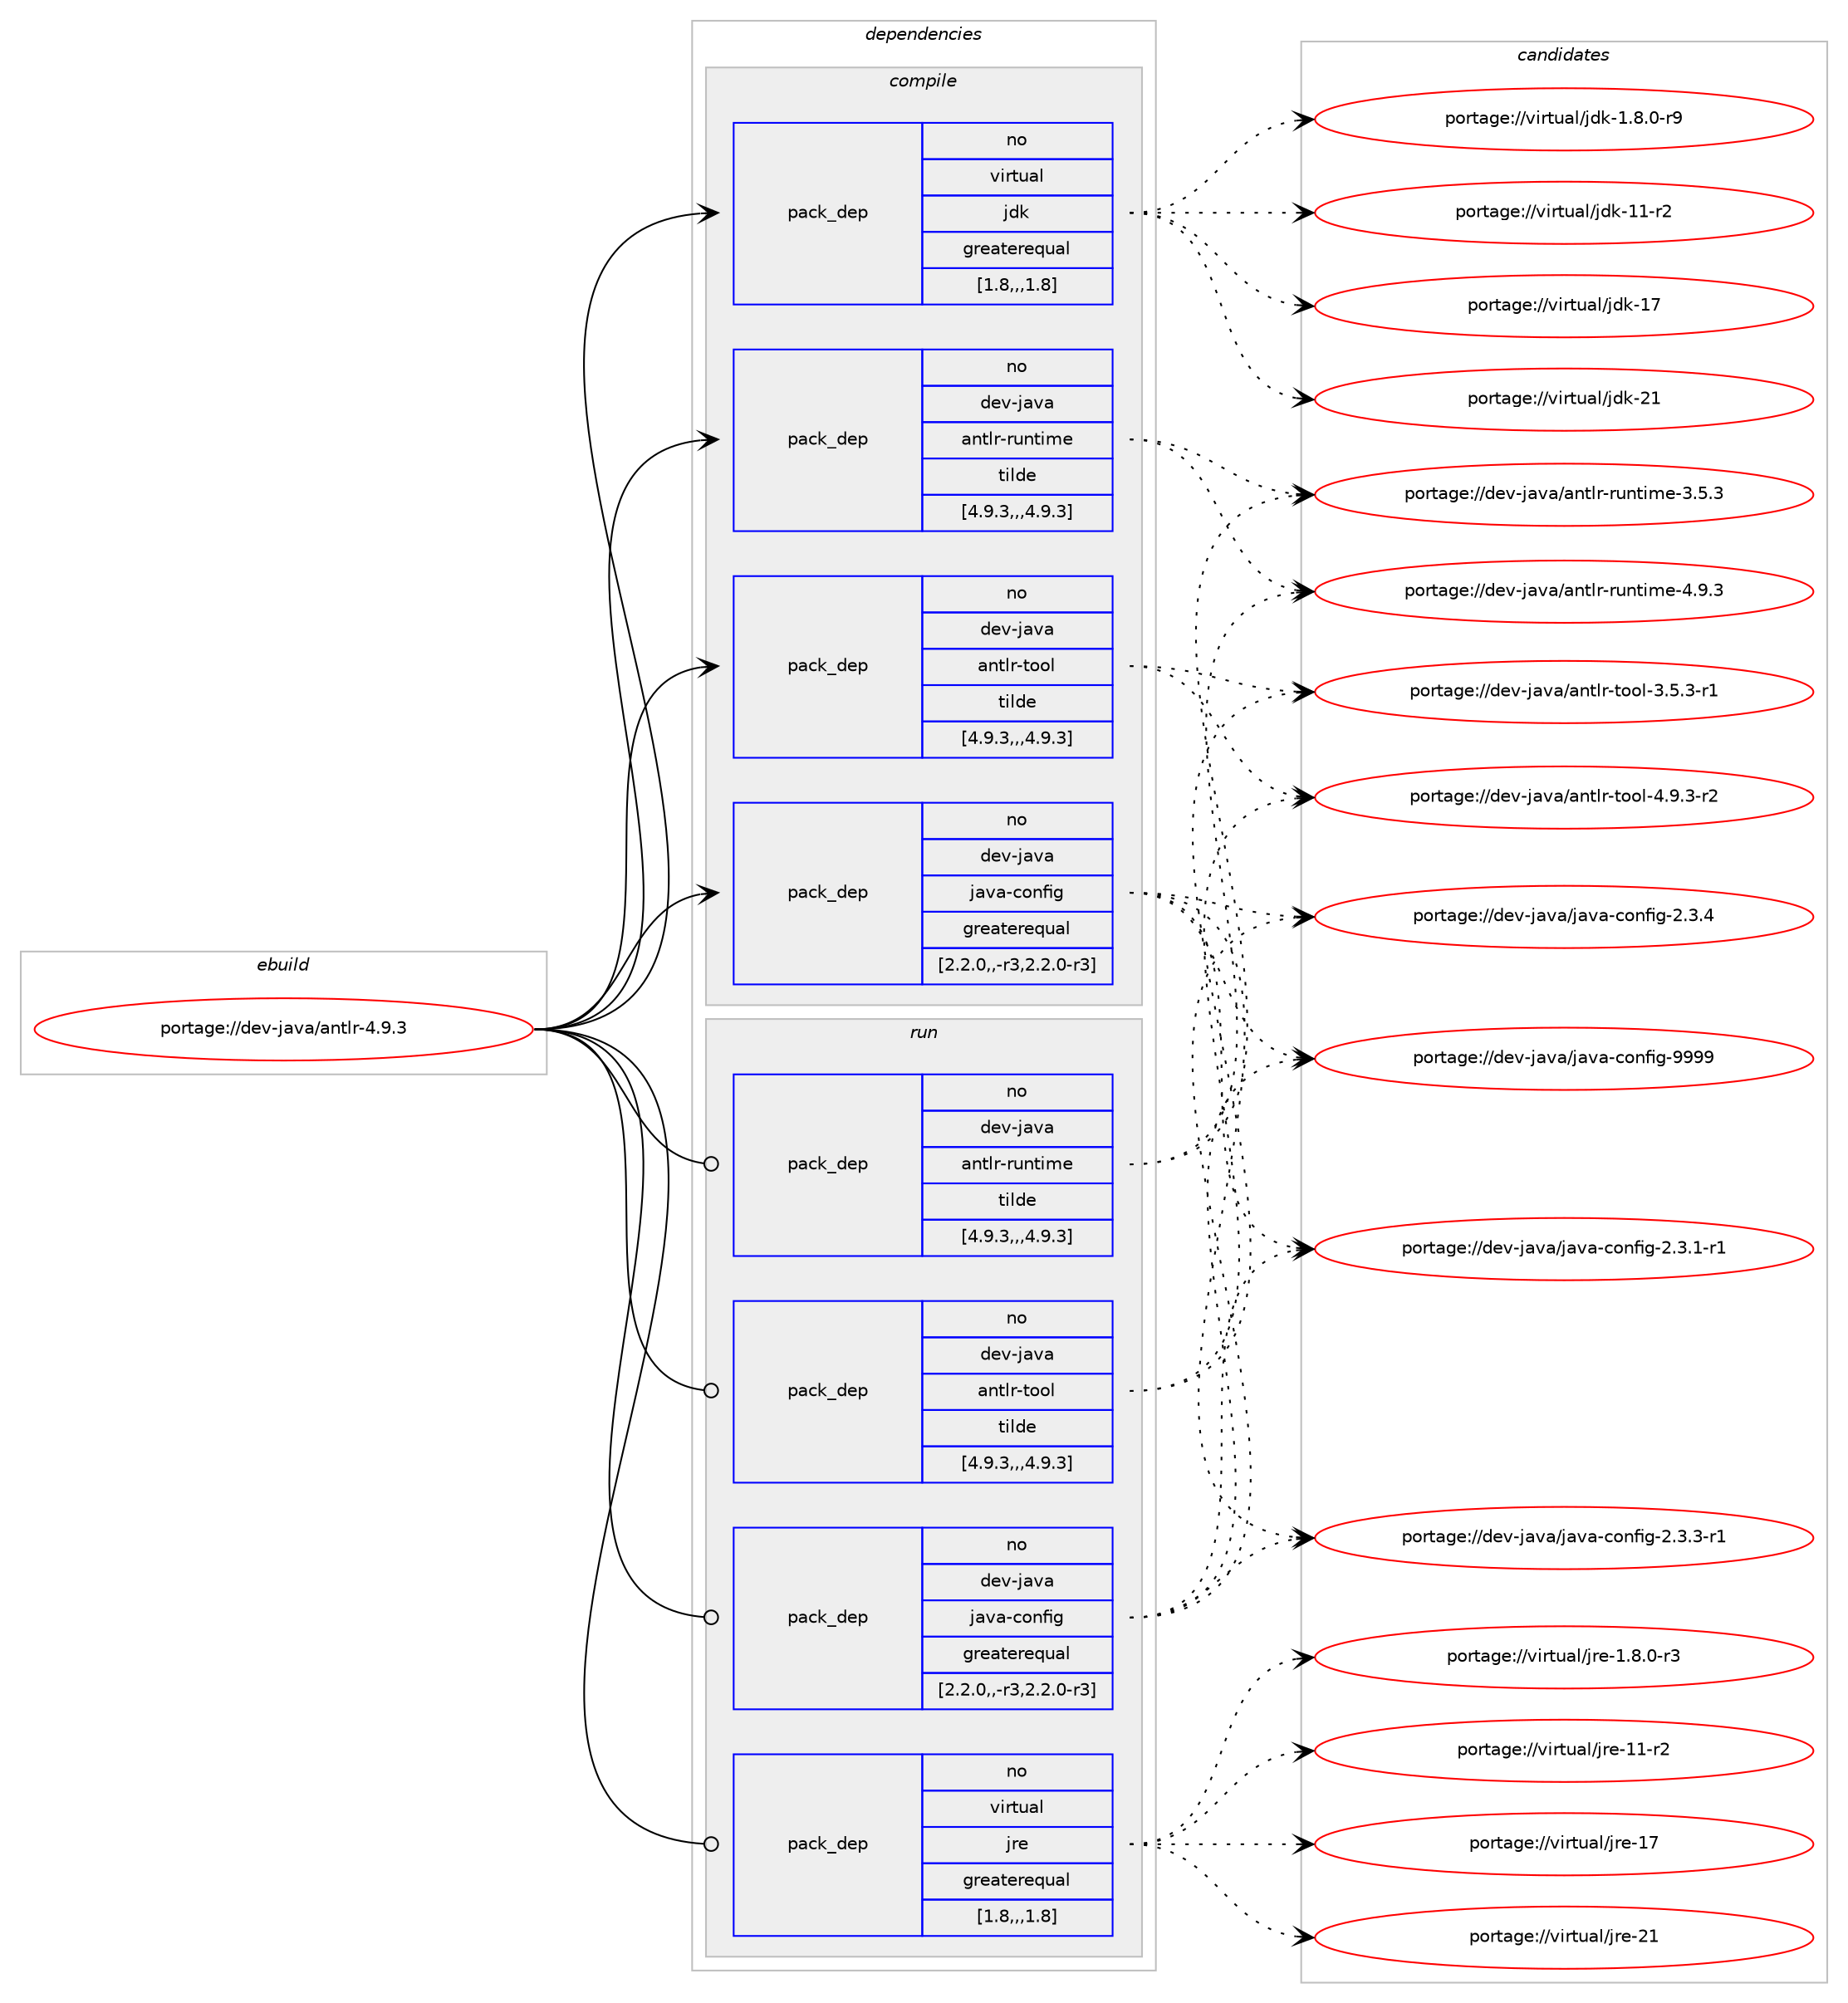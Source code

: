 digraph prolog {

# *************
# Graph options
# *************

newrank=true;
concentrate=true;
compound=true;
graph [rankdir=LR,fontname=Helvetica,fontsize=10,ranksep=1.5];#, ranksep=2.5, nodesep=0.2];
edge  [arrowhead=vee];
node  [fontname=Helvetica,fontsize=10];

# **********
# The ebuild
# **********

subgraph cluster_leftcol {
color=gray;
rank=same;
label=<<i>ebuild</i>>;
id [label="portage://dev-java/antlr-4.9.3", color=red, width=4, href="../dev-java/antlr-4.9.3.svg"];
}

# ****************
# The dependencies
# ****************

subgraph cluster_midcol {
color=gray;
label=<<i>dependencies</i>>;
subgraph cluster_compile {
fillcolor="#eeeeee";
style=filled;
label=<<i>compile</i>>;
subgraph pack68492 {
dependency90354 [label=<<TABLE BORDER="0" CELLBORDER="1" CELLSPACING="0" CELLPADDING="4" WIDTH="220"><TR><TD ROWSPAN="6" CELLPADDING="30">pack_dep</TD></TR><TR><TD WIDTH="110">no</TD></TR><TR><TD>dev-java</TD></TR><TR><TD>antlr-runtime</TD></TR><TR><TD>tilde</TD></TR><TR><TD>[4.9.3,,,4.9.3]</TD></TR></TABLE>>, shape=none, color=blue];
}
id:e -> dependency90354:w [weight=20,style="solid",arrowhead="vee"];
subgraph pack68493 {
dependency90355 [label=<<TABLE BORDER="0" CELLBORDER="1" CELLSPACING="0" CELLPADDING="4" WIDTH="220"><TR><TD ROWSPAN="6" CELLPADDING="30">pack_dep</TD></TR><TR><TD WIDTH="110">no</TD></TR><TR><TD>dev-java</TD></TR><TR><TD>antlr-tool</TD></TR><TR><TD>tilde</TD></TR><TR><TD>[4.9.3,,,4.9.3]</TD></TR></TABLE>>, shape=none, color=blue];
}
id:e -> dependency90355:w [weight=20,style="solid",arrowhead="vee"];
subgraph pack68494 {
dependency90356 [label=<<TABLE BORDER="0" CELLBORDER="1" CELLSPACING="0" CELLPADDING="4" WIDTH="220"><TR><TD ROWSPAN="6" CELLPADDING="30">pack_dep</TD></TR><TR><TD WIDTH="110">no</TD></TR><TR><TD>dev-java</TD></TR><TR><TD>java-config</TD></TR><TR><TD>greaterequal</TD></TR><TR><TD>[2.2.0,,-r3,2.2.0-r3]</TD></TR></TABLE>>, shape=none, color=blue];
}
id:e -> dependency90356:w [weight=20,style="solid",arrowhead="vee"];
subgraph pack68495 {
dependency90357 [label=<<TABLE BORDER="0" CELLBORDER="1" CELLSPACING="0" CELLPADDING="4" WIDTH="220"><TR><TD ROWSPAN="6" CELLPADDING="30">pack_dep</TD></TR><TR><TD WIDTH="110">no</TD></TR><TR><TD>virtual</TD></TR><TR><TD>jdk</TD></TR><TR><TD>greaterequal</TD></TR><TR><TD>[1.8,,,1.8]</TD></TR></TABLE>>, shape=none, color=blue];
}
id:e -> dependency90357:w [weight=20,style="solid",arrowhead="vee"];
}
subgraph cluster_compileandrun {
fillcolor="#eeeeee";
style=filled;
label=<<i>compile and run</i>>;
}
subgraph cluster_run {
fillcolor="#eeeeee";
style=filled;
label=<<i>run</i>>;
subgraph pack68496 {
dependency90358 [label=<<TABLE BORDER="0" CELLBORDER="1" CELLSPACING="0" CELLPADDING="4" WIDTH="220"><TR><TD ROWSPAN="6" CELLPADDING="30">pack_dep</TD></TR><TR><TD WIDTH="110">no</TD></TR><TR><TD>dev-java</TD></TR><TR><TD>antlr-runtime</TD></TR><TR><TD>tilde</TD></TR><TR><TD>[4.9.3,,,4.9.3]</TD></TR></TABLE>>, shape=none, color=blue];
}
id:e -> dependency90358:w [weight=20,style="solid",arrowhead="odot"];
subgraph pack68497 {
dependency90359 [label=<<TABLE BORDER="0" CELLBORDER="1" CELLSPACING="0" CELLPADDING="4" WIDTH="220"><TR><TD ROWSPAN="6" CELLPADDING="30">pack_dep</TD></TR><TR><TD WIDTH="110">no</TD></TR><TR><TD>dev-java</TD></TR><TR><TD>antlr-tool</TD></TR><TR><TD>tilde</TD></TR><TR><TD>[4.9.3,,,4.9.3]</TD></TR></TABLE>>, shape=none, color=blue];
}
id:e -> dependency90359:w [weight=20,style="solid",arrowhead="odot"];
subgraph pack68498 {
dependency90360 [label=<<TABLE BORDER="0" CELLBORDER="1" CELLSPACING="0" CELLPADDING="4" WIDTH="220"><TR><TD ROWSPAN="6" CELLPADDING="30">pack_dep</TD></TR><TR><TD WIDTH="110">no</TD></TR><TR><TD>dev-java</TD></TR><TR><TD>java-config</TD></TR><TR><TD>greaterequal</TD></TR><TR><TD>[2.2.0,,-r3,2.2.0-r3]</TD></TR></TABLE>>, shape=none, color=blue];
}
id:e -> dependency90360:w [weight=20,style="solid",arrowhead="odot"];
subgraph pack68499 {
dependency90361 [label=<<TABLE BORDER="0" CELLBORDER="1" CELLSPACING="0" CELLPADDING="4" WIDTH="220"><TR><TD ROWSPAN="6" CELLPADDING="30">pack_dep</TD></TR><TR><TD WIDTH="110">no</TD></TR><TR><TD>virtual</TD></TR><TR><TD>jre</TD></TR><TR><TD>greaterequal</TD></TR><TR><TD>[1.8,,,1.8]</TD></TR></TABLE>>, shape=none, color=blue];
}
id:e -> dependency90361:w [weight=20,style="solid",arrowhead="odot"];
}
}

# **************
# The candidates
# **************

subgraph cluster_choices {
rank=same;
color=gray;
label=<<i>candidates</i>>;

subgraph choice68492 {
color=black;
nodesep=1;
choice100101118451069711897479711011610811445114117110116105109101455146534651 [label="portage://dev-java/antlr-runtime-3.5.3", color=red, width=4,href="../dev-java/antlr-runtime-3.5.3.svg"];
choice100101118451069711897479711011610811445114117110116105109101455246574651 [label="portage://dev-java/antlr-runtime-4.9.3", color=red, width=4,href="../dev-java/antlr-runtime-4.9.3.svg"];
dependency90354:e -> choice100101118451069711897479711011610811445114117110116105109101455146534651:w [style=dotted,weight="100"];
dependency90354:e -> choice100101118451069711897479711011610811445114117110116105109101455246574651:w [style=dotted,weight="100"];
}
subgraph choice68493 {
color=black;
nodesep=1;
choice1001011184510697118974797110116108114451161111111084551465346514511449 [label="portage://dev-java/antlr-tool-3.5.3-r1", color=red, width=4,href="../dev-java/antlr-tool-3.5.3-r1.svg"];
choice1001011184510697118974797110116108114451161111111084552465746514511450 [label="portage://dev-java/antlr-tool-4.9.3-r2", color=red, width=4,href="../dev-java/antlr-tool-4.9.3-r2.svg"];
dependency90355:e -> choice1001011184510697118974797110116108114451161111111084551465346514511449:w [style=dotted,weight="100"];
dependency90355:e -> choice1001011184510697118974797110116108114451161111111084552465746514511450:w [style=dotted,weight="100"];
}
subgraph choice68494 {
color=black;
nodesep=1;
choice10010111845106971189747106971189745991111101021051034550465146494511449 [label="portage://dev-java/java-config-2.3.1-r1", color=red, width=4,href="../dev-java/java-config-2.3.1-r1.svg"];
choice10010111845106971189747106971189745991111101021051034550465146514511449 [label="portage://dev-java/java-config-2.3.3-r1", color=red, width=4,href="../dev-java/java-config-2.3.3-r1.svg"];
choice1001011184510697118974710697118974599111110102105103455046514652 [label="portage://dev-java/java-config-2.3.4", color=red, width=4,href="../dev-java/java-config-2.3.4.svg"];
choice10010111845106971189747106971189745991111101021051034557575757 [label="portage://dev-java/java-config-9999", color=red, width=4,href="../dev-java/java-config-9999.svg"];
dependency90356:e -> choice10010111845106971189747106971189745991111101021051034550465146494511449:w [style=dotted,weight="100"];
dependency90356:e -> choice10010111845106971189747106971189745991111101021051034550465146514511449:w [style=dotted,weight="100"];
dependency90356:e -> choice1001011184510697118974710697118974599111110102105103455046514652:w [style=dotted,weight="100"];
dependency90356:e -> choice10010111845106971189747106971189745991111101021051034557575757:w [style=dotted,weight="100"];
}
subgraph choice68495 {
color=black;
nodesep=1;
choice11810511411611797108471061001074549465646484511457 [label="portage://virtual/jdk-1.8.0-r9", color=red, width=4,href="../virtual/jdk-1.8.0-r9.svg"];
choice11810511411611797108471061001074549494511450 [label="portage://virtual/jdk-11-r2", color=red, width=4,href="../virtual/jdk-11-r2.svg"];
choice1181051141161179710847106100107454955 [label="portage://virtual/jdk-17", color=red, width=4,href="../virtual/jdk-17.svg"];
choice1181051141161179710847106100107455049 [label="portage://virtual/jdk-21", color=red, width=4,href="../virtual/jdk-21.svg"];
dependency90357:e -> choice11810511411611797108471061001074549465646484511457:w [style=dotted,weight="100"];
dependency90357:e -> choice11810511411611797108471061001074549494511450:w [style=dotted,weight="100"];
dependency90357:e -> choice1181051141161179710847106100107454955:w [style=dotted,weight="100"];
dependency90357:e -> choice1181051141161179710847106100107455049:w [style=dotted,weight="100"];
}
subgraph choice68496 {
color=black;
nodesep=1;
choice100101118451069711897479711011610811445114117110116105109101455146534651 [label="portage://dev-java/antlr-runtime-3.5.3", color=red, width=4,href="../dev-java/antlr-runtime-3.5.3.svg"];
choice100101118451069711897479711011610811445114117110116105109101455246574651 [label="portage://dev-java/antlr-runtime-4.9.3", color=red, width=4,href="../dev-java/antlr-runtime-4.9.3.svg"];
dependency90358:e -> choice100101118451069711897479711011610811445114117110116105109101455146534651:w [style=dotted,weight="100"];
dependency90358:e -> choice100101118451069711897479711011610811445114117110116105109101455246574651:w [style=dotted,weight="100"];
}
subgraph choice68497 {
color=black;
nodesep=1;
choice1001011184510697118974797110116108114451161111111084551465346514511449 [label="portage://dev-java/antlr-tool-3.5.3-r1", color=red, width=4,href="../dev-java/antlr-tool-3.5.3-r1.svg"];
choice1001011184510697118974797110116108114451161111111084552465746514511450 [label="portage://dev-java/antlr-tool-4.9.3-r2", color=red, width=4,href="../dev-java/antlr-tool-4.9.3-r2.svg"];
dependency90359:e -> choice1001011184510697118974797110116108114451161111111084551465346514511449:w [style=dotted,weight="100"];
dependency90359:e -> choice1001011184510697118974797110116108114451161111111084552465746514511450:w [style=dotted,weight="100"];
}
subgraph choice68498 {
color=black;
nodesep=1;
choice10010111845106971189747106971189745991111101021051034550465146494511449 [label="portage://dev-java/java-config-2.3.1-r1", color=red, width=4,href="../dev-java/java-config-2.3.1-r1.svg"];
choice10010111845106971189747106971189745991111101021051034550465146514511449 [label="portage://dev-java/java-config-2.3.3-r1", color=red, width=4,href="../dev-java/java-config-2.3.3-r1.svg"];
choice1001011184510697118974710697118974599111110102105103455046514652 [label="portage://dev-java/java-config-2.3.4", color=red, width=4,href="../dev-java/java-config-2.3.4.svg"];
choice10010111845106971189747106971189745991111101021051034557575757 [label="portage://dev-java/java-config-9999", color=red, width=4,href="../dev-java/java-config-9999.svg"];
dependency90360:e -> choice10010111845106971189747106971189745991111101021051034550465146494511449:w [style=dotted,weight="100"];
dependency90360:e -> choice10010111845106971189747106971189745991111101021051034550465146514511449:w [style=dotted,weight="100"];
dependency90360:e -> choice1001011184510697118974710697118974599111110102105103455046514652:w [style=dotted,weight="100"];
dependency90360:e -> choice10010111845106971189747106971189745991111101021051034557575757:w [style=dotted,weight="100"];
}
subgraph choice68499 {
color=black;
nodesep=1;
choice11810511411611797108471061141014549465646484511451 [label="portage://virtual/jre-1.8.0-r3", color=red, width=4,href="../virtual/jre-1.8.0-r3.svg"];
choice11810511411611797108471061141014549494511450 [label="portage://virtual/jre-11-r2", color=red, width=4,href="../virtual/jre-11-r2.svg"];
choice1181051141161179710847106114101454955 [label="portage://virtual/jre-17", color=red, width=4,href="../virtual/jre-17.svg"];
choice1181051141161179710847106114101455049 [label="portage://virtual/jre-21", color=red, width=4,href="../virtual/jre-21.svg"];
dependency90361:e -> choice11810511411611797108471061141014549465646484511451:w [style=dotted,weight="100"];
dependency90361:e -> choice11810511411611797108471061141014549494511450:w [style=dotted,weight="100"];
dependency90361:e -> choice1181051141161179710847106114101454955:w [style=dotted,weight="100"];
dependency90361:e -> choice1181051141161179710847106114101455049:w [style=dotted,weight="100"];
}
}

}
